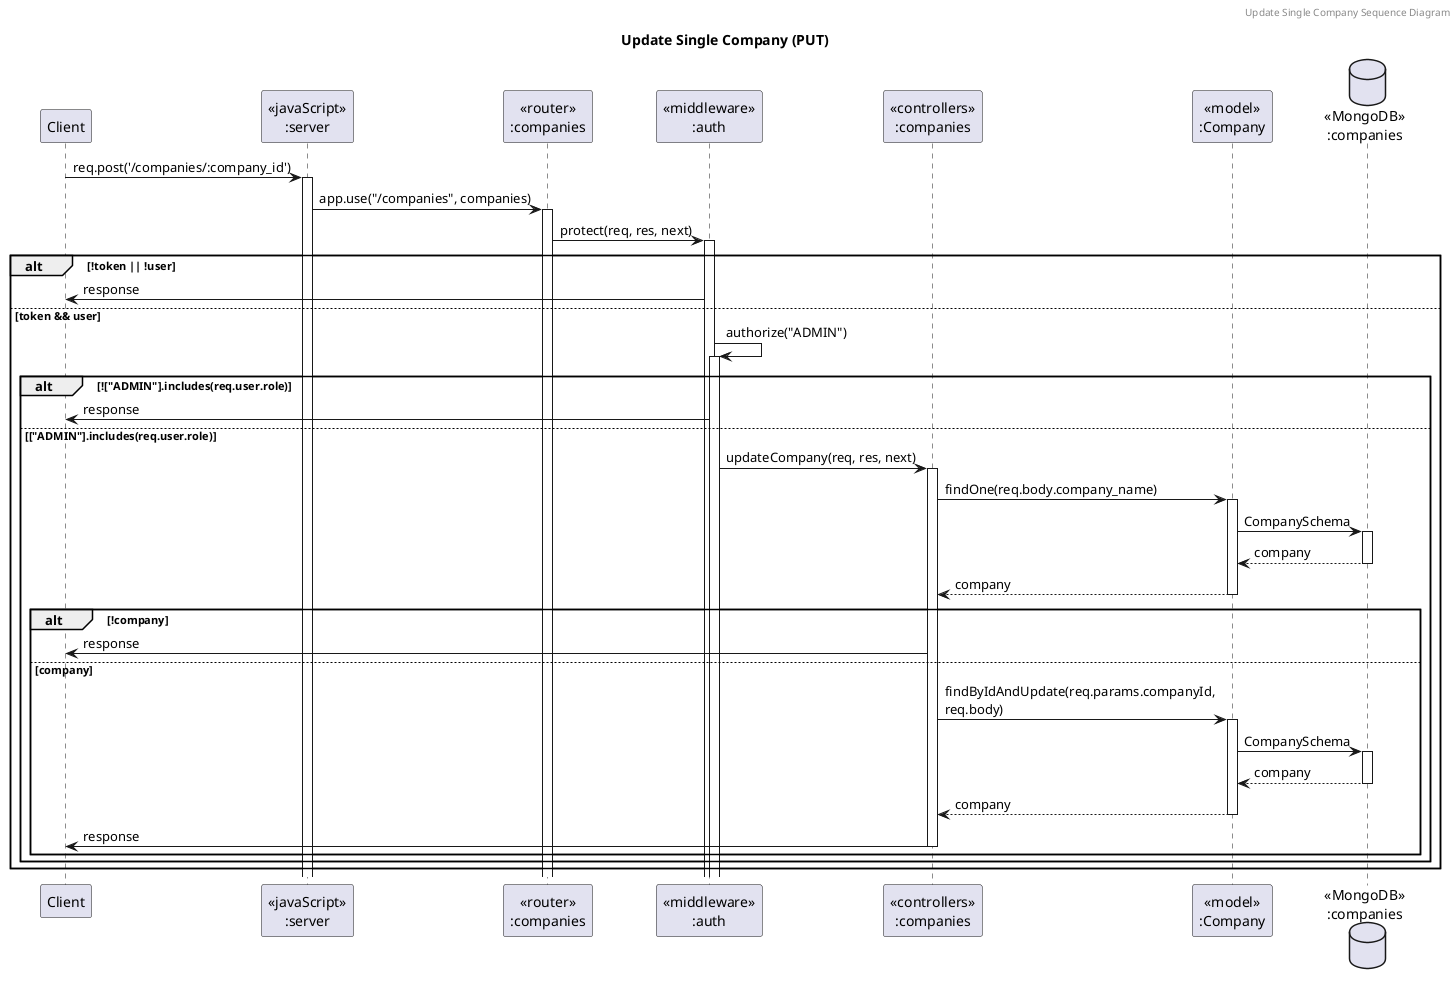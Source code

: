@startuml Update Single Company (PUT)

header Update Single Company Sequence Diagram
title "Update Single Company (PUT)"

participant "Client" as client
participant "<<javaScript>>\n:server" as server
participant "<<router>>\n:companies" as routerCompanies
participant "<<middleware>>\n:auth" as authMiddleware
participant "<<controllers>>\n:companies" as controllersCompanies
participant "<<model>>\n:Company" as modelCompanies
database "<<MongoDB>>\n:companies" as CompaniesDatabase

client -> server ++:req.post('/companies/:company_id')
server -> routerCompanies ++:app.use("/companies", companies)
routerCompanies -> authMiddleware ++:protect(req, res, next)
alt !token || !user
    authMiddleware -> client :response
else token && user
    authMiddleware -> authMiddleware ++:authorize("ADMIN")
    alt !["ADMIN"].includes(req.user.role)
        authMiddleware -> client :response
    else ["ADMIN"].includes(req.user.role)
        authMiddleware -> controllersCompanies ++:updateCompany(req, res, next)
        controllersCompanies -> modelCompanies ++:findOne(req.body.company_name)
        modelCompanies -> CompaniesDatabase ++: CompanySchema
        CompaniesDatabase --> modelCompanies --: company
        controllersCompanies <-- modelCompanies --: company
        alt !company
            controllersCompanies -> client : response
        else company
            controllersCompanies -> modelCompanies ++:findByIdAndUpdate(req.params.companyId,\nreq.body)
            modelCompanies -> CompaniesDatabase ++: CompanySchema
            CompaniesDatabase --> modelCompanies --: company
            controllersCompanies <-- modelCompanies --: company
            controllersCompanies -> client --: response
        end
    end
end

@enduml